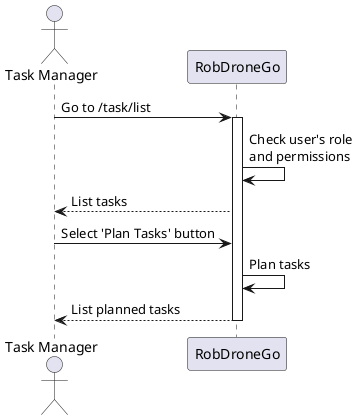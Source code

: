 @startuml SD Lv1

actor "Task Manager" as user
participant RobDroneGo as system

user -> system : Go to /task/list
activate  system

system -> system : Check user's role\nand permissions

user <-- system : List tasks

user -> system : Select 'Plan Tasks' button

system -> system : Plan tasks

user <-- system : List planned tasks

deactivate system

@enduml
